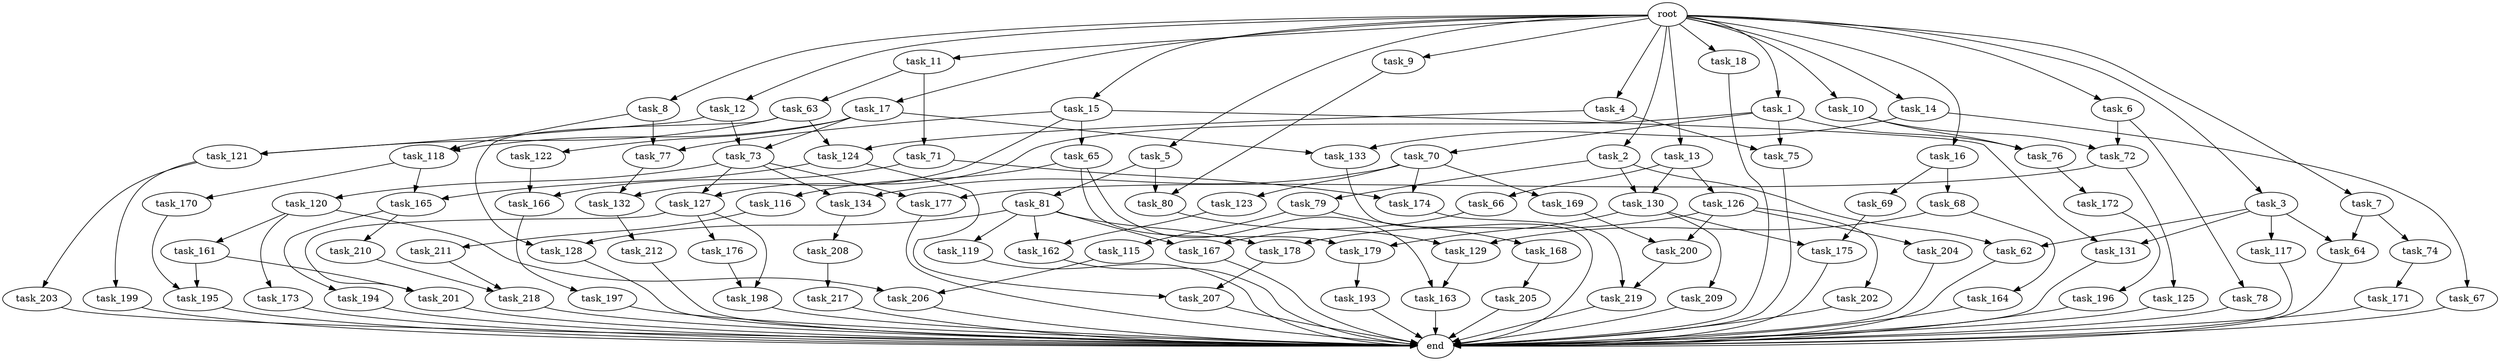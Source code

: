 digraph G {
  task_67 [size="7730941132.800000"];
  task_132 [size="109951162777.600006"];
  task_12 [size="102.400000"];
  task_201 [size="61847529062.400002"];
  task_5 [size="102.400000"];
  task_211 [size="30923764531.200001"];
  task_193 [size="30923764531.200001"];
  task_63 [size="3435973836.800000"];
  task_196 [size="42090679500.800003"];
  task_164 [size="3435973836.800000"];
  task_17 [size="102.400000"];
  task_2 [size="102.400000"];
  task_121 [size="100502234726.400009"];
  task_208 [size="42090679500.800003"];
  task_168 [size="21474836480.000000"];
  task_161 [size="7730941132.800000"];
  task_166 [size="55834574848.000000"];
  task_175 [size="116823110451.200012"];
  task_128 [size="100502234726.400009"];
  task_131 [size="140874927308.800018"];
  task_207 [size="38654705664.000000"];
  task_79 [size="13743895347.200001"];
  task_77 [size="85899345920.000000"];
  task_163 [size="24910810316.800003"];
  task_11 [size="102.400000"];
  task_71 [size="3435973836.800000"];
  task_167 [size="155477816115.200012"];
  task_15 [size="102.400000"];
  task_117 [size="85899345920.000000"];
  task_134 [size="73014444032.000000"];
  task_64 [size="127990025420.800003"];
  task_217 [size="13743895347.200001"];
  task_76 [size="93630287052.800003"];
  root [size="0.000000"];
  task_72 [size="127990025420.800003"];
  task_69 [size="42090679500.800003"];
  task_119 [size="69578470195.199997"];
  task_130 [size="21474836480.000000"];
  task_74 [size="42090679500.800003"];
  task_8 [size="102.400000"];
  task_18 [size="102.400000"];
  task_177 [size="45526653337.600006"];
  task_172 [size="3435973836.800000"];
  task_122 [size="7730941132.800000"];
  task_81 [size="13743895347.200001"];
  task_126 [size="7730941132.800000"];
  task_66 [size="7730941132.800000"];
  task_206 [size="21474836480.000000"];
  task_198 [size="52398601011.200005"];
  task_165 [size="73014444032.000000"];
  task_179 [size="89335319756.800003"];
  task_116 [size="3435973836.800000"];
  task_199 [size="7730941132.800000"];
  task_1 [size="102.400000"];
  task_3 [size="102.400000"];
  task_200 [size="17179869184.000000"];
  task_212 [size="42090679500.800003"];
  task_7 [size="102.400000"];
  task_75 [size="21474836480.000000"];
  task_9 [size="102.400000"];
  task_4 [size="102.400000"];
  task_123 [size="30923764531.200001"];
  task_16 [size="102.400000"];
  task_68 [size="42090679500.800003"];
  task_178 [size="83322365542.400009"];
  task_174 [size="44667659878.400002"];
  task_6 [size="102.400000"];
  task_127 [size="49821620633.600006"];
  task_133 [size="15461882265.600000"];
  task_170 [size="42090679500.800003"];
  task_62 [size="99643241267.200012"];
  task_65 [size="54975581388.800003"];
  task_115 [size="21474836480.000000"];
  task_176 [size="30923764531.200001"];
  end [size="0.000000"];
  task_202 [size="13743895347.200001"];
  task_118 [size="38654705664.000000"];
  task_120 [size="42090679500.800003"];
  task_125 [size="3435973836.800000"];
  task_204 [size="13743895347.200001"];
  task_124 [size="44667659878.400002"];
  task_80 [size="99643241267.200012"];
  task_129 [size="73014444032.000000"];
  task_73 [size="77309411328.000000"];
  task_162 [size="139156940390.399994"];
  task_203 [size="7730941132.800000"];
  task_173 [size="7730941132.800000"];
  task_209 [size="85899345920.000000"];
  task_195 [size="34359738368.000000"];
  task_171 [size="21474836480.000000"];
  task_70 [size="7730941132.800000"];
  task_194 [size="54975581388.800003"];
  task_197 [size="54975581388.800003"];
  task_13 [size="102.400000"];
  task_218 [size="63565515980.800003"];
  task_219 [size="155477816115.200012"];
  task_78 [size="42090679500.800003"];
  task_10 [size="102.400000"];
  task_169 [size="30923764531.200001"];
  task_205 [size="30923764531.200001"];
  task_14 [size="102.400000"];
  task_210 [size="54975581388.800003"];

  task_67 -> end [size="1.000000"];
  task_132 -> task_212 [size="411041792.000000"];
  task_12 -> task_121 [size="679477248.000000"];
  task_12 -> task_73 [size="679477248.000000"];
  task_201 -> end [size="1.000000"];
  task_5 -> task_80 [size="134217728.000000"];
  task_5 -> task_81 [size="134217728.000000"];
  task_211 -> task_218 [size="411041792.000000"];
  task_193 -> end [size="1.000000"];
  task_63 -> task_124 [size="301989888.000000"];
  task_63 -> task_121 [size="301989888.000000"];
  task_63 -> task_128 [size="301989888.000000"];
  task_196 -> end [size="1.000000"];
  task_164 -> end [size="1.000000"];
  task_17 -> task_133 [size="75497472.000000"];
  task_17 -> task_118 [size="75497472.000000"];
  task_17 -> task_122 [size="75497472.000000"];
  task_17 -> task_73 [size="75497472.000000"];
  task_2 -> task_79 [size="134217728.000000"];
  task_2 -> task_62 [size="134217728.000000"];
  task_2 -> task_130 [size="134217728.000000"];
  task_121 -> task_199 [size="75497472.000000"];
  task_121 -> task_203 [size="75497472.000000"];
  task_208 -> task_217 [size="134217728.000000"];
  task_168 -> task_205 [size="301989888.000000"];
  task_161 -> task_195 [size="301989888.000000"];
  task_161 -> task_201 [size="301989888.000000"];
  task_166 -> task_197 [size="536870912.000000"];
  task_175 -> end [size="1.000000"];
  task_128 -> end [size="1.000000"];
  task_131 -> end [size="1.000000"];
  task_207 -> end [size="1.000000"];
  task_79 -> task_168 [size="209715200.000000"];
  task_79 -> task_115 [size="209715200.000000"];
  task_77 -> task_132 [size="536870912.000000"];
  task_163 -> end [size="1.000000"];
  task_11 -> task_63 [size="33554432.000000"];
  task_11 -> task_71 [size="33554432.000000"];
  task_71 -> task_166 [size="134217728.000000"];
  task_71 -> task_174 [size="134217728.000000"];
  task_167 -> end [size="1.000000"];
  task_15 -> task_132 [size="536870912.000000"];
  task_15 -> task_131 [size="536870912.000000"];
  task_15 -> task_65 [size="536870912.000000"];
  task_15 -> task_77 [size="536870912.000000"];
  task_117 -> end [size="1.000000"];
  task_134 -> task_208 [size="411041792.000000"];
  task_64 -> end [size="1.000000"];
  task_217 -> end [size="1.000000"];
  task_76 -> task_172 [size="33554432.000000"];
  root -> task_7 [size="1.000000"];
  root -> task_8 [size="1.000000"];
  root -> task_12 [size="1.000000"];
  root -> task_18 [size="1.000000"];
  root -> task_1 [size="1.000000"];
  root -> task_3 [size="1.000000"];
  root -> task_16 [size="1.000000"];
  root -> task_5 [size="1.000000"];
  root -> task_10 [size="1.000000"];
  root -> task_6 [size="1.000000"];
  root -> task_17 [size="1.000000"];
  root -> task_9 [size="1.000000"];
  root -> task_11 [size="1.000000"];
  root -> task_4 [size="1.000000"];
  root -> task_13 [size="1.000000"];
  root -> task_2 [size="1.000000"];
  root -> task_14 [size="1.000000"];
  root -> task_15 [size="1.000000"];
  task_72 -> task_177 [size="33554432.000000"];
  task_72 -> task_125 [size="33554432.000000"];
  task_69 -> task_175 [size="301989888.000000"];
  task_119 -> end [size="1.000000"];
  task_130 -> task_175 [size="838860800.000000"];
  task_130 -> task_179 [size="838860800.000000"];
  task_130 -> task_209 [size="838860800.000000"];
  task_74 -> task_171 [size="209715200.000000"];
  task_8 -> task_118 [size="301989888.000000"];
  task_8 -> task_77 [size="301989888.000000"];
  task_18 -> end [size="1.000000"];
  task_177 -> end [size="1.000000"];
  task_172 -> task_196 [size="411041792.000000"];
  task_122 -> task_166 [size="411041792.000000"];
  task_81 -> task_119 [size="679477248.000000"];
  task_81 -> task_162 [size="679477248.000000"];
  task_81 -> task_128 [size="679477248.000000"];
  task_81 -> task_167 [size="679477248.000000"];
  task_81 -> task_178 [size="679477248.000000"];
  task_126 -> task_204 [size="134217728.000000"];
  task_126 -> task_202 [size="134217728.000000"];
  task_126 -> task_200 [size="134217728.000000"];
  task_126 -> task_178 [size="134217728.000000"];
  task_66 -> task_167 [size="838860800.000000"];
  task_206 -> end [size="1.000000"];
  task_198 -> end [size="1.000000"];
  task_165 -> task_194 [size="536870912.000000"];
  task_165 -> task_210 [size="536870912.000000"];
  task_179 -> task_193 [size="301989888.000000"];
  task_116 -> task_211 [size="301989888.000000"];
  task_199 -> end [size="1.000000"];
  task_1 -> task_75 [size="75497472.000000"];
  task_1 -> task_70 [size="75497472.000000"];
  task_1 -> task_127 [size="75497472.000000"];
  task_1 -> task_76 [size="75497472.000000"];
  task_3 -> task_64 [size="838860800.000000"];
  task_3 -> task_131 [size="838860800.000000"];
  task_3 -> task_62 [size="838860800.000000"];
  task_3 -> task_117 [size="838860800.000000"];
  task_200 -> task_219 [size="838860800.000000"];
  task_212 -> end [size="1.000000"];
  task_7 -> task_64 [size="411041792.000000"];
  task_7 -> task_74 [size="411041792.000000"];
  task_75 -> end [size="1.000000"];
  task_9 -> task_80 [size="838860800.000000"];
  task_4 -> task_124 [size="134217728.000000"];
  task_4 -> task_75 [size="134217728.000000"];
  task_123 -> task_162 [size="679477248.000000"];
  task_16 -> task_68 [size="411041792.000000"];
  task_16 -> task_69 [size="411041792.000000"];
  task_68 -> task_164 [size="33554432.000000"];
  task_68 -> task_129 [size="33554432.000000"];
  task_178 -> task_207 [size="75497472.000000"];
  task_174 -> task_219 [size="679477248.000000"];
  task_6 -> task_72 [size="411041792.000000"];
  task_6 -> task_78 [size="411041792.000000"];
  task_127 -> task_201 [size="301989888.000000"];
  task_127 -> task_176 [size="301989888.000000"];
  task_127 -> task_198 [size="301989888.000000"];
  task_133 -> end [size="1.000000"];
  task_170 -> task_195 [size="33554432.000000"];
  task_62 -> end [size="1.000000"];
  task_65 -> task_116 [size="33554432.000000"];
  task_65 -> task_179 [size="33554432.000000"];
  task_65 -> task_163 [size="33554432.000000"];
  task_115 -> task_206 [size="134217728.000000"];
  task_176 -> task_198 [size="209715200.000000"];
  task_202 -> end [size="1.000000"];
  task_118 -> task_170 [size="411041792.000000"];
  task_118 -> task_165 [size="411041792.000000"];
  task_120 -> task_206 [size="75497472.000000"];
  task_120 -> task_173 [size="75497472.000000"];
  task_120 -> task_161 [size="75497472.000000"];
  task_125 -> end [size="1.000000"];
  task_204 -> end [size="1.000000"];
  task_124 -> task_207 [size="301989888.000000"];
  task_124 -> task_165 [size="301989888.000000"];
  task_80 -> task_129 [size="679477248.000000"];
  task_129 -> task_163 [size="209715200.000000"];
  task_73 -> task_177 [size="411041792.000000"];
  task_73 -> task_120 [size="411041792.000000"];
  task_73 -> task_127 [size="411041792.000000"];
  task_73 -> task_134 [size="411041792.000000"];
  task_162 -> end [size="1.000000"];
  task_203 -> end [size="1.000000"];
  task_173 -> end [size="1.000000"];
  task_209 -> end [size="1.000000"];
  task_195 -> end [size="1.000000"];
  task_171 -> end [size="1.000000"];
  task_70 -> task_174 [size="301989888.000000"];
  task_70 -> task_169 [size="301989888.000000"];
  task_70 -> task_123 [size="301989888.000000"];
  task_70 -> task_134 [size="301989888.000000"];
  task_194 -> end [size="1.000000"];
  task_197 -> end [size="1.000000"];
  task_13 -> task_66 [size="75497472.000000"];
  task_13 -> task_130 [size="75497472.000000"];
  task_13 -> task_126 [size="75497472.000000"];
  task_218 -> end [size="1.000000"];
  task_219 -> end [size="1.000000"];
  task_78 -> end [size="1.000000"];
  task_10 -> task_76 [size="838860800.000000"];
  task_10 -> task_72 [size="838860800.000000"];
  task_169 -> task_200 [size="33554432.000000"];
  task_205 -> end [size="1.000000"];
  task_14 -> task_67 [size="75497472.000000"];
  task_14 -> task_133 [size="75497472.000000"];
  task_210 -> task_218 [size="209715200.000000"];
}
